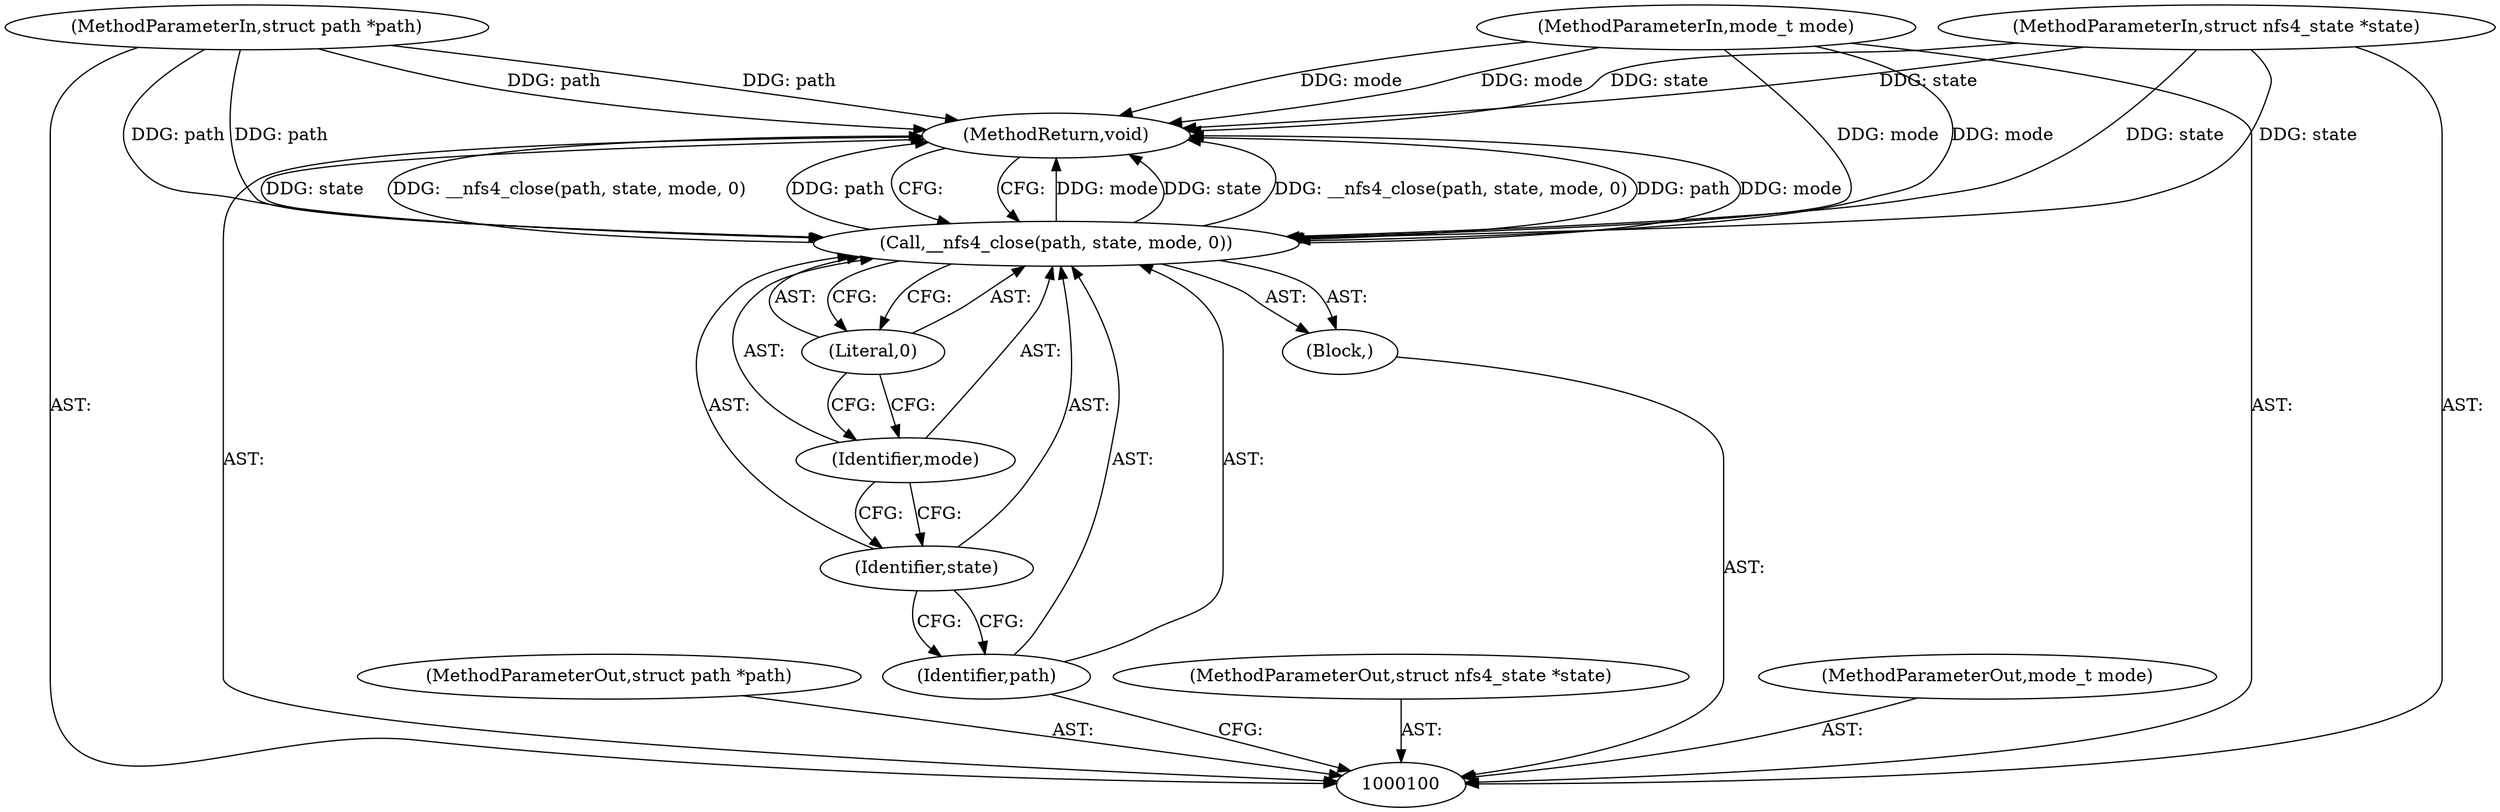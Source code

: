 digraph "1_linux_dc0b027dfadfcb8a5504f7d8052754bf8d501ab9_27" {
"1000110" [label="(MethodReturn,void)"];
"1000101" [label="(MethodParameterIn,struct path *path)"];
"1000124" [label="(MethodParameterOut,struct path *path)"];
"1000102" [label="(MethodParameterIn,struct nfs4_state *state)"];
"1000125" [label="(MethodParameterOut,struct nfs4_state *state)"];
"1000103" [label="(MethodParameterIn,mode_t mode)"];
"1000126" [label="(MethodParameterOut,mode_t mode)"];
"1000104" [label="(Block,)"];
"1000105" [label="(Call,__nfs4_close(path, state, mode, 0))"];
"1000106" [label="(Identifier,path)"];
"1000107" [label="(Identifier,state)"];
"1000108" [label="(Identifier,mode)"];
"1000109" [label="(Literal,0)"];
"1000110" -> "1000100"  [label="AST: "];
"1000110" -> "1000105"  [label="CFG: "];
"1000105" -> "1000110"  [label="DDG: mode"];
"1000105" -> "1000110"  [label="DDG: state"];
"1000105" -> "1000110"  [label="DDG: __nfs4_close(path, state, mode, 0)"];
"1000105" -> "1000110"  [label="DDG: path"];
"1000103" -> "1000110"  [label="DDG: mode"];
"1000102" -> "1000110"  [label="DDG: state"];
"1000101" -> "1000110"  [label="DDG: path"];
"1000101" -> "1000100"  [label="AST: "];
"1000101" -> "1000110"  [label="DDG: path"];
"1000101" -> "1000105"  [label="DDG: path"];
"1000124" -> "1000100"  [label="AST: "];
"1000102" -> "1000100"  [label="AST: "];
"1000102" -> "1000110"  [label="DDG: state"];
"1000102" -> "1000105"  [label="DDG: state"];
"1000125" -> "1000100"  [label="AST: "];
"1000103" -> "1000100"  [label="AST: "];
"1000103" -> "1000110"  [label="DDG: mode"];
"1000103" -> "1000105"  [label="DDG: mode"];
"1000126" -> "1000100"  [label="AST: "];
"1000104" -> "1000100"  [label="AST: "];
"1000105" -> "1000104"  [label="AST: "];
"1000105" -> "1000104"  [label="AST: "];
"1000105" -> "1000109"  [label="CFG: "];
"1000106" -> "1000105"  [label="AST: "];
"1000107" -> "1000105"  [label="AST: "];
"1000108" -> "1000105"  [label="AST: "];
"1000109" -> "1000105"  [label="AST: "];
"1000110" -> "1000105"  [label="CFG: "];
"1000105" -> "1000110"  [label="DDG: mode"];
"1000105" -> "1000110"  [label="DDG: state"];
"1000105" -> "1000110"  [label="DDG: __nfs4_close(path, state, mode, 0)"];
"1000105" -> "1000110"  [label="DDG: path"];
"1000101" -> "1000105"  [label="DDG: path"];
"1000102" -> "1000105"  [label="DDG: state"];
"1000103" -> "1000105"  [label="DDG: mode"];
"1000106" -> "1000105"  [label="AST: "];
"1000106" -> "1000100"  [label="CFG: "];
"1000107" -> "1000106"  [label="CFG: "];
"1000107" -> "1000105"  [label="AST: "];
"1000107" -> "1000106"  [label="CFG: "];
"1000108" -> "1000107"  [label="CFG: "];
"1000108" -> "1000105"  [label="AST: "];
"1000108" -> "1000107"  [label="CFG: "];
"1000109" -> "1000108"  [label="CFG: "];
"1000109" -> "1000105"  [label="AST: "];
"1000109" -> "1000108"  [label="CFG: "];
"1000105" -> "1000109"  [label="CFG: "];
}
